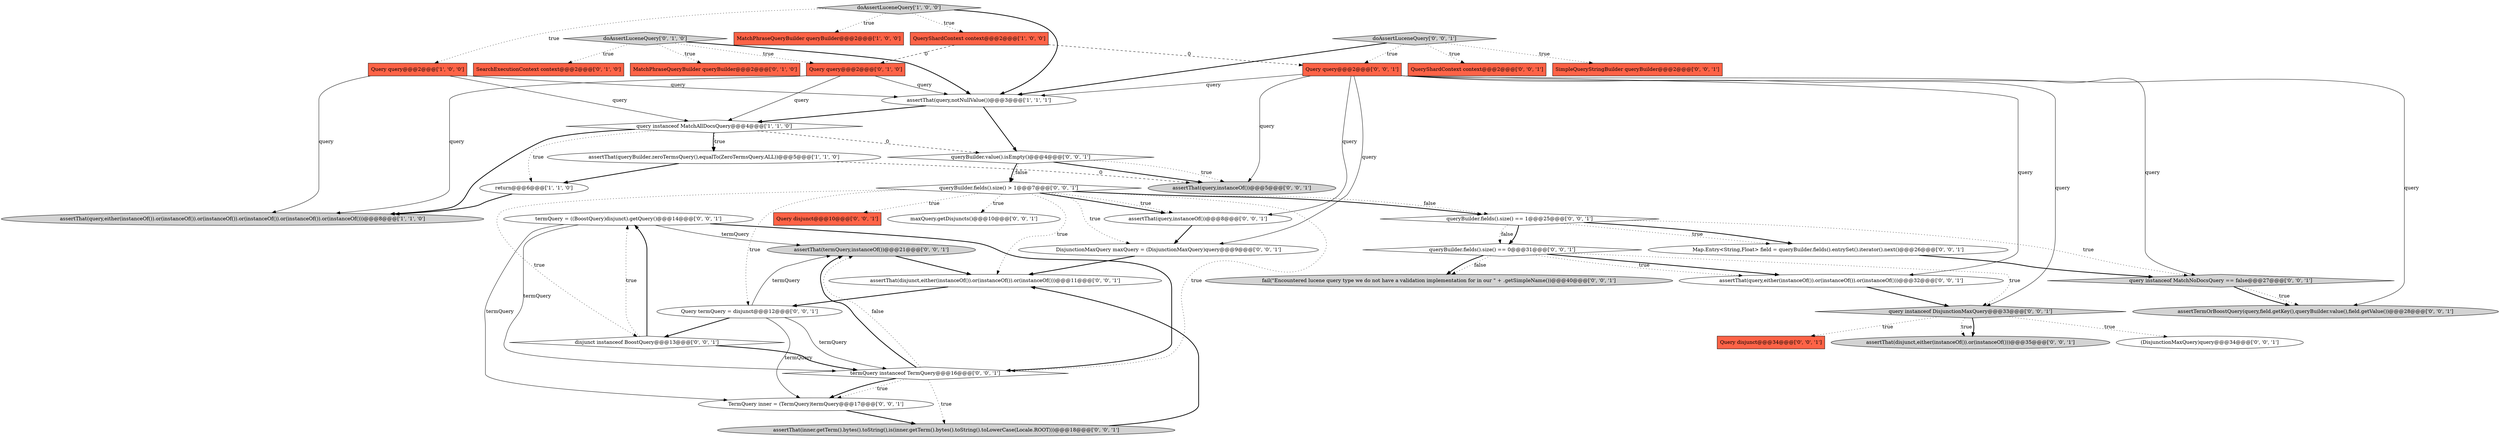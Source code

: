 digraph {
38 [style = filled, label = "termQuery = ((BoostQuery)disjunct).getQuery()@@@14@@@['0', '0', '1']", fillcolor = white, shape = ellipse image = "AAA0AAABBB3BBB"];
13 [style = filled, label = "Query disjunct@@@10@@@['0', '0', '1']", fillcolor = tomato, shape = box image = "AAA0AAABBB3BBB"];
2 [style = filled, label = "Query query@@@2@@@['1', '0', '0']", fillcolor = tomato, shape = box image = "AAA0AAABBB1BBB"];
18 [style = filled, label = "(DisjunctionMaxQuery)query@@@34@@@['0', '0', '1']", fillcolor = white, shape = ellipse image = "AAA0AAABBB3BBB"];
26 [style = filled, label = "assertThat(inner.getTerm().bytes().toString(),is(inner.getTerm().bytes().toString().toLowerCase(Locale.ROOT)))@@@18@@@['0', '0', '1']", fillcolor = lightgray, shape = ellipse image = "AAA0AAABBB3BBB"];
7 [style = filled, label = "query instanceof MatchAllDocsQuery@@@4@@@['1', '1', '0']", fillcolor = white, shape = diamond image = "AAA0AAABBB1BBB"];
25 [style = filled, label = "queryBuilder.fields().size() == 0@@@31@@@['0', '0', '1']", fillcolor = white, shape = diamond image = "AAA0AAABBB3BBB"];
32 [style = filled, label = "maxQuery.getDisjuncts()@@@10@@@['0', '0', '1']", fillcolor = white, shape = ellipse image = "AAA0AAABBB3BBB"];
14 [style = filled, label = "assertTermOrBoostQuery(query,field.getKey(),queryBuilder.value(),field.getValue())@@@28@@@['0', '0', '1']", fillcolor = lightgray, shape = ellipse image = "AAA0AAABBB3BBB"];
24 [style = filled, label = "fail(\"Encountered lucene query type we do not have a validation implementation for in our \" + .getSimpleName())@@@40@@@['0', '0', '1']", fillcolor = lightgray, shape = ellipse image = "AAA0AAABBB3BBB"];
3 [style = filled, label = "return@@@6@@@['1', '1', '0']", fillcolor = white, shape = ellipse image = "AAA0AAABBB1BBB"];
0 [style = filled, label = "doAssertLuceneQuery['1', '0', '0']", fillcolor = lightgray, shape = diamond image = "AAA0AAABBB1BBB"];
35 [style = filled, label = "Query query@@@2@@@['0', '0', '1']", fillcolor = tomato, shape = box image = "AAA0AAABBB3BBB"];
21 [style = filled, label = "assertThat(query,instanceOf())@@@5@@@['0', '0', '1']", fillcolor = lightgray, shape = ellipse image = "AAA0AAABBB3BBB"];
10 [style = filled, label = "doAssertLuceneQuery['0', '1', '0']", fillcolor = lightgray, shape = diamond image = "AAA0AAABBB2BBB"];
22 [style = filled, label = "queryBuilder.fields().size() == 1@@@25@@@['0', '0', '1']", fillcolor = white, shape = diamond image = "AAA0AAABBB3BBB"];
4 [style = filled, label = "assertThat(query,either(instanceOf()).or(instanceOf()).or(instanceOf()).or(instanceOf()).or(instanceOf()).or(instanceOf()))@@@8@@@['1', '1', '0']", fillcolor = lightgray, shape = ellipse image = "AAA0AAABBB1BBB"];
30 [style = filled, label = "QueryShardContext context@@@2@@@['0', '0', '1']", fillcolor = tomato, shape = box image = "AAA0AAABBB3BBB"];
5 [style = filled, label = "assertThat(queryBuilder.zeroTermsQuery(),equalTo(ZeroTermsQuery.ALL))@@@5@@@['1', '1', '0']", fillcolor = white, shape = ellipse image = "AAA0AAABBB1BBB"];
40 [style = filled, label = "DisjunctionMaxQuery maxQuery = (DisjunctionMaxQuery)query@@@9@@@['0', '0', '1']", fillcolor = white, shape = ellipse image = "AAA0AAABBB3BBB"];
8 [style = filled, label = "assertThat(query,notNullValue())@@@3@@@['1', '1', '1']", fillcolor = white, shape = ellipse image = "AAA0AAABBB1BBB"];
23 [style = filled, label = "queryBuilder.fields().size() > 1@@@7@@@['0', '0', '1']", fillcolor = white, shape = diamond image = "AAA0AAABBB3BBB"];
28 [style = filled, label = "assertThat(termQuery,instanceOf())@@@21@@@['0', '0', '1']", fillcolor = lightgray, shape = ellipse image = "AAA0AAABBB3BBB"];
29 [style = filled, label = "TermQuery inner = (TermQuery)termQuery@@@17@@@['0', '0', '1']", fillcolor = white, shape = ellipse image = "AAA0AAABBB3BBB"];
34 [style = filled, label = "assertThat(query,either(instanceOf()).or(instanceOf()).or(instanceOf()))@@@32@@@['0', '0', '1']", fillcolor = white, shape = ellipse image = "AAA0AAABBB3BBB"];
20 [style = filled, label = "Query termQuery = disjunct@@@12@@@['0', '0', '1']", fillcolor = white, shape = ellipse image = "AAA0AAABBB3BBB"];
1 [style = filled, label = "MatchPhraseQueryBuilder queryBuilder@@@2@@@['1', '0', '0']", fillcolor = tomato, shape = box image = "AAA0AAABBB1BBB"];
16 [style = filled, label = "disjunct instanceof BoostQuery@@@13@@@['0', '0', '1']", fillcolor = white, shape = diamond image = "AAA0AAABBB3BBB"];
41 [style = filled, label = "Query disjunct@@@34@@@['0', '0', '1']", fillcolor = tomato, shape = box image = "AAA0AAABBB3BBB"];
36 [style = filled, label = "queryBuilder.value().isEmpty()@@@4@@@['0', '0', '1']", fillcolor = white, shape = diamond image = "AAA0AAABBB3BBB"];
9 [style = filled, label = "SearchExecutionContext context@@@2@@@['0', '1', '0']", fillcolor = tomato, shape = box image = "AAA0AAABBB2BBB"];
39 [style = filled, label = "query instanceof DisjunctionMaxQuery@@@33@@@['0', '0', '1']", fillcolor = lightgray, shape = diamond image = "AAA0AAABBB3BBB"];
27 [style = filled, label = "Map.Entry<String,Float> field = queryBuilder.fields().entrySet().iterator().next()@@@26@@@['0', '0', '1']", fillcolor = white, shape = ellipse image = "AAA0AAABBB3BBB"];
6 [style = filled, label = "QueryShardContext context@@@2@@@['1', '0', '0']", fillcolor = tomato, shape = box image = "AAA1AAABBB1BBB"];
31 [style = filled, label = "assertThat(disjunct,either(instanceOf()).or(instanceOf()))@@@35@@@['0', '0', '1']", fillcolor = lightgray, shape = ellipse image = "AAA0AAABBB3BBB"];
37 [style = filled, label = "assertThat(query,instanceOf())@@@8@@@['0', '0', '1']", fillcolor = white, shape = ellipse image = "AAA0AAABBB3BBB"];
15 [style = filled, label = "termQuery instanceof TermQuery@@@16@@@['0', '0', '1']", fillcolor = white, shape = diamond image = "AAA0AAABBB3BBB"];
12 [style = filled, label = "Query query@@@2@@@['0', '1', '0']", fillcolor = tomato, shape = box image = "AAA1AAABBB2BBB"];
11 [style = filled, label = "MatchPhraseQueryBuilder queryBuilder@@@2@@@['0', '1', '0']", fillcolor = tomato, shape = box image = "AAA0AAABBB2BBB"];
17 [style = filled, label = "SimpleQueryStringBuilder queryBuilder@@@2@@@['0', '0', '1']", fillcolor = tomato, shape = box image = "AAA0AAABBB3BBB"];
42 [style = filled, label = "assertThat(disjunct,either(instanceOf()).or(instanceOf()).or(instanceOf()))@@@11@@@['0', '0', '1']", fillcolor = white, shape = ellipse image = "AAA0AAABBB3BBB"];
19 [style = filled, label = "query instanceof MatchNoDocsQuery == false@@@27@@@['0', '0', '1']", fillcolor = lightgray, shape = diamond image = "AAA0AAABBB3BBB"];
33 [style = filled, label = "doAssertLuceneQuery['0', '0', '1']", fillcolor = lightgray, shape = diamond image = "AAA0AAABBB3BBB"];
5->3 [style = bold, label=""];
25->34 [style = bold, label=""];
39->18 [style = dotted, label="true"];
36->21 [style = dotted, label="true"];
35->19 [style = solid, label="query"];
0->6 [style = dotted, label="true"];
38->15 [style = bold, label=""];
3->4 [style = bold, label=""];
6->35 [style = dashed, label="0"];
8->36 [style = bold, label=""];
23->22 [style = bold, label=""];
33->35 [style = dotted, label="true"];
20->16 [style = bold, label=""];
10->8 [style = bold, label=""];
39->31 [style = bold, label=""];
15->29 [style = dotted, label="true"];
0->8 [style = bold, label=""];
23->15 [style = dotted, label="true"];
27->19 [style = bold, label=""];
16->38 [style = dotted, label="true"];
28->42 [style = bold, label=""];
15->26 [style = dotted, label="true"];
25->24 [style = dotted, label="false"];
22->25 [style = bold, label=""];
26->42 [style = bold, label=""];
22->19 [style = dotted, label="true"];
38->28 [style = solid, label="termQuery"];
35->40 [style = solid, label="query"];
2->4 [style = solid, label="query"];
23->42 [style = dotted, label="true"];
2->8 [style = solid, label="query"];
29->26 [style = bold, label=""];
23->40 [style = dotted, label="true"];
20->15 [style = solid, label="termQuery"];
25->24 [style = bold, label=""];
7->5 [style = bold, label=""];
23->37 [style = bold, label=""];
15->28 [style = dotted, label="false"];
33->8 [style = bold, label=""];
15->29 [style = bold, label=""];
23->16 [style = dotted, label="true"];
39->31 [style = dotted, label="true"];
23->22 [style = dotted, label="false"];
12->7 [style = solid, label="query"];
35->37 [style = solid, label="query"];
7->4 [style = bold, label=""];
25->39 [style = dotted, label="true"];
33->17 [style = dotted, label="true"];
10->9 [style = dotted, label="true"];
7->5 [style = dotted, label="true"];
23->32 [style = dotted, label="true"];
23->20 [style = dotted, label="true"];
2->7 [style = solid, label="query"];
19->14 [style = bold, label=""];
15->28 [style = bold, label=""];
10->11 [style = dotted, label="true"];
23->13 [style = dotted, label="true"];
34->39 [style = bold, label=""];
22->27 [style = dotted, label="true"];
5->21 [style = dashed, label="0"];
35->8 [style = solid, label="query"];
0->1 [style = dotted, label="true"];
38->29 [style = solid, label="termQuery"];
16->15 [style = bold, label=""];
19->14 [style = dotted, label="true"];
12->4 [style = solid, label="query"];
35->14 [style = solid, label="query"];
10->12 [style = dotted, label="true"];
20->29 [style = solid, label="termQuery"];
20->28 [style = solid, label="termQuery"];
25->34 [style = dotted, label="true"];
42->20 [style = bold, label=""];
35->39 [style = solid, label="query"];
33->30 [style = dotted, label="true"];
8->7 [style = bold, label=""];
36->23 [style = dotted, label="false"];
6->12 [style = dashed, label="0"];
23->37 [style = dotted, label="true"];
36->21 [style = bold, label=""];
35->21 [style = solid, label="query"];
36->23 [style = bold, label=""];
22->27 [style = bold, label=""];
7->3 [style = dotted, label="true"];
12->8 [style = solid, label="query"];
39->41 [style = dotted, label="true"];
38->15 [style = solid, label="termQuery"];
0->2 [style = dotted, label="true"];
22->25 [style = dotted, label="false"];
40->42 [style = bold, label=""];
7->36 [style = dashed, label="0"];
37->40 [style = bold, label=""];
16->38 [style = bold, label=""];
35->34 [style = solid, label="query"];
}
